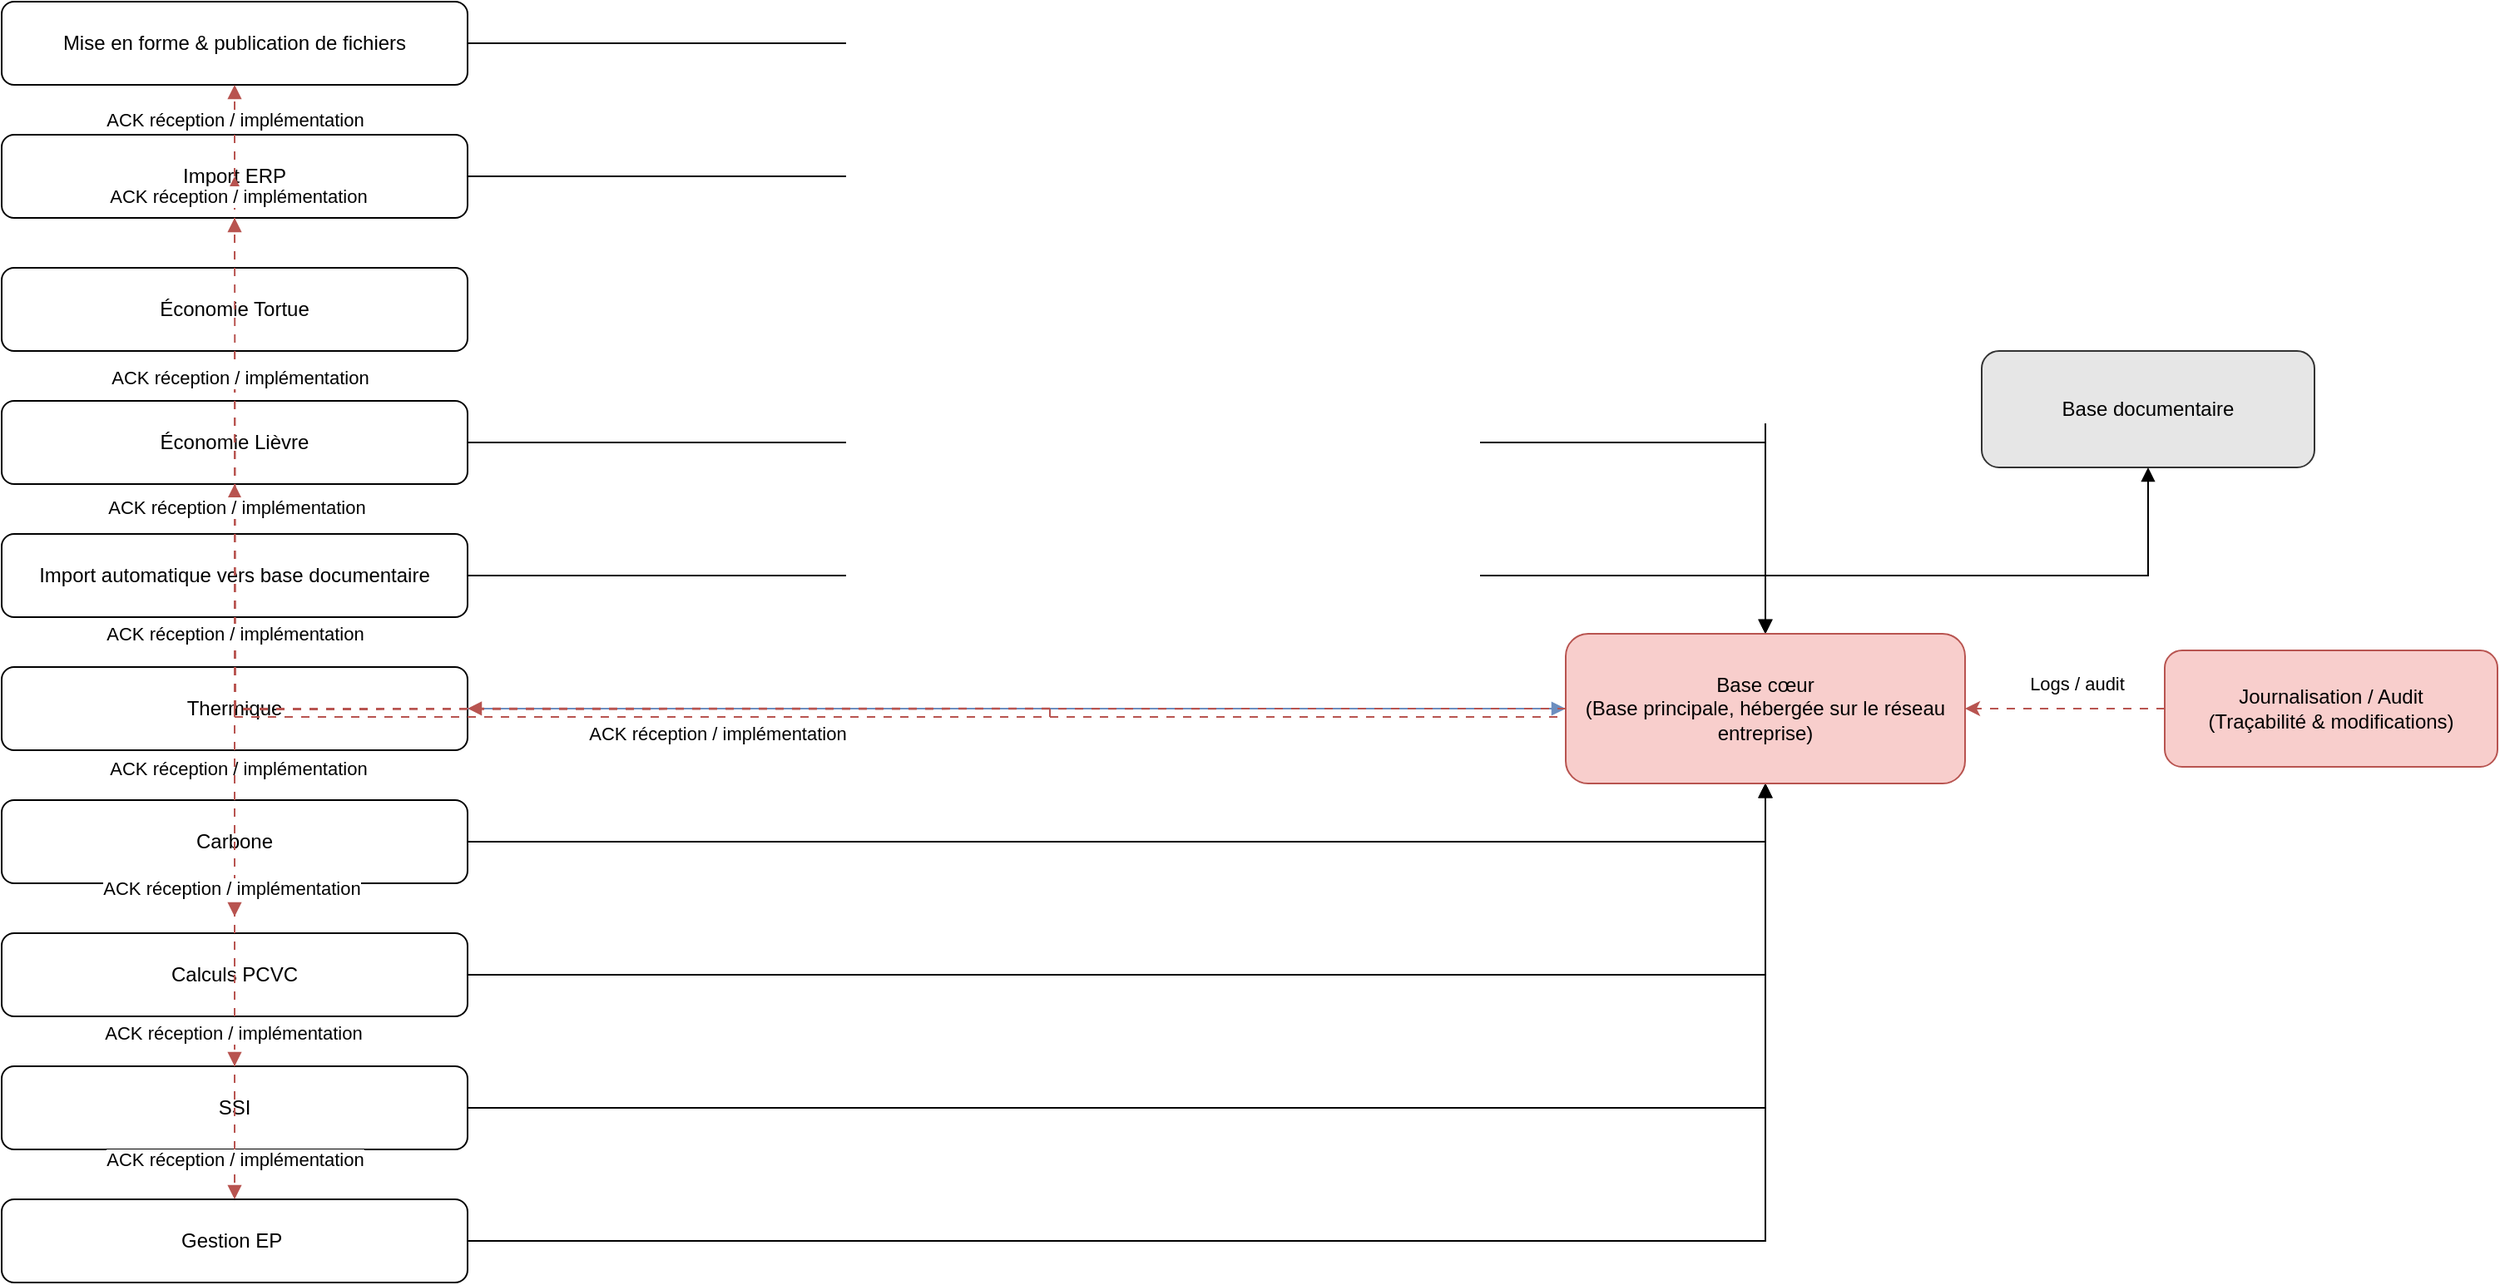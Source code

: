 <mxfile version="28.2.3">
  <diagram name="Page-1" id="2E0-uLZ9zxOjWy84BHay">
    <mxGraphModel dx="2593" dy="2582" grid="1" gridSize="10" guides="1" tooltips="1" connect="1" arrows="1" fold="1" page="1" pageScale="1" pageWidth="827" pageHeight="1169" math="0" shadow="0">
      <root>
        <mxCell id="0" />
        <mxCell id="1" parent="0" />
        <mxCell id="sQG2SjZCFhm0E2JJy6Ls-8" value="Thermique" style="rounded=1;whiteSpace=wrap;html=1;" vertex="1" parent="1">
          <mxGeometry x="120" y="280" width="280" height="50" as="geometry" />
        </mxCell>
        <mxCell id="sQG2SjZCFhm0E2JJy6Ls-2" value="Base documentaire" style="rounded=1;whiteSpace=wrap;html=1;fillColor=#e6e6e6;strokeColor=#333333;" vertex="1" parent="1">
          <mxGeometry x="1310" y="90" width="200" height="70" as="geometry" />
        </mxCell>
        <mxCell id="sQG2SjZCFhm0E2JJy6Ls-3" value="Journalisation / Audit&lt;br/&gt;(Traçabilité &amp; modifications)" style="rounded=1;whiteSpace=wrap;html=1;fillColor=#f8cecc;strokeColor=#b85450;" vertex="1" parent="1">
          <mxGeometry x="1420" y="270" width="200" height="70" as="geometry" />
        </mxCell>
        <mxCell id="sQG2SjZCFhm0E2JJy6Ls-4" value="Mise en forme &amp; publication de fichiers" style="rounded=1;whiteSpace=wrap;html=1;" vertex="1" parent="1">
          <mxGeometry x="120" y="-120" width="280" height="50" as="geometry" />
        </mxCell>
        <mxCell id="sQG2SjZCFhm0E2JJy6Ls-5" value="Import ERP" style="rounded=1;whiteSpace=wrap;html=1;" vertex="1" parent="1">
          <mxGeometry x="120" y="-40" width="280" height="50" as="geometry" />
        </mxCell>
        <mxCell id="sQG2SjZCFhm0E2JJy6Ls-6" value="Économie Lièvre" style="rounded=1;whiteSpace=wrap;html=1;" vertex="1" parent="1">
          <mxGeometry x="120" y="120" width="280" height="50" as="geometry" />
        </mxCell>
        <mxCell id="sQG2SjZCFhm0E2JJy6Ls-7" value="Import automatique vers base documentaire" style="rounded=1;whiteSpace=wrap;html=1;" vertex="1" parent="1">
          <mxGeometry x="120" y="200" width="280" height="50" as="geometry" />
        </mxCell>
        <mxCell id="sQG2SjZCFhm0E2JJy6Ls-9" value="Carbone" style="rounded=1;whiteSpace=wrap;html=1;" vertex="1" parent="1">
          <mxGeometry x="120" y="360" width="280" height="50" as="geometry" />
        </mxCell>
        <mxCell id="sQG2SjZCFhm0E2JJy6Ls-10" value="Calculs PCVC" style="rounded=1;whiteSpace=wrap;html=1;" vertex="1" parent="1">
          <mxGeometry x="120" y="440" width="280" height="50" as="geometry" />
        </mxCell>
        <mxCell id="sQG2SjZCFhm0E2JJy6Ls-12" value="Gestion EP&amp;nbsp;" style="rounded=1;whiteSpace=wrap;html=1;" vertex="1" parent="1">
          <mxGeometry x="120" y="600" width="280" height="50" as="geometry" />
        </mxCell>
        <mxCell id="sQG2SjZCFhm0E2JJy6Ls-13" value="" style="endArrow=block;html=1;edgeStyle=orthogonalEdgeStyle;rounded=0;" edge="1" parent="1" source="sQG2SjZCFhm0E2JJy6Ls-4" target="sQG2SjZCFhm0E2JJy6Ls-1">
          <mxGeometry relative="1" as="geometry" />
        </mxCell>
        <mxCell id="sQG2SjZCFhm0E2JJy6Ls-14" value="" style="endArrow=block;html=1;edgeStyle=orthogonalEdgeStyle;rounded=0;" edge="1" parent="1" source="sQG2SjZCFhm0E2JJy6Ls-5" target="sQG2SjZCFhm0E2JJy6Ls-1">
          <mxGeometry relative="1" as="geometry" />
        </mxCell>
        <mxCell id="sQG2SjZCFhm0E2JJy6Ls-15" value="" style="endArrow=block;html=1;edgeStyle=orthogonalEdgeStyle;rounded=0;" edge="1" parent="1" source="sQG2SjZCFhm0E2JJy6Ls-6" target="sQG2SjZCFhm0E2JJy6Ls-1">
          <mxGeometry relative="1" as="geometry" />
        </mxCell>
        <mxCell id="sQG2SjZCFhm0E2JJy6Ls-16" value="" style="endArrow=block;html=1;edgeStyle=orthogonalEdgeStyle;rounded=0;fillColor=#dae8fc;strokeColor=#6c8ebf;" edge="1" parent="1" source="sQG2SjZCFhm0E2JJy6Ls-8" target="sQG2SjZCFhm0E2JJy6Ls-1">
          <mxGeometry relative="1" as="geometry" />
        </mxCell>
        <mxCell id="sQG2SjZCFhm0E2JJy6Ls-17" value="" style="endArrow=block;html=1;edgeStyle=orthogonalEdgeStyle;rounded=0;" edge="1" parent="1" source="sQG2SjZCFhm0E2JJy6Ls-9" target="sQG2SjZCFhm0E2JJy6Ls-1">
          <mxGeometry relative="1" as="geometry" />
        </mxCell>
        <mxCell id="sQG2SjZCFhm0E2JJy6Ls-18" value="" style="endArrow=block;html=1;edgeStyle=orthogonalEdgeStyle;rounded=0;" edge="1" parent="1" source="sQG2SjZCFhm0E2JJy6Ls-10" target="sQG2SjZCFhm0E2JJy6Ls-1">
          <mxGeometry relative="1" as="geometry" />
        </mxCell>
        <mxCell id="sQG2SjZCFhm0E2JJy6Ls-19" value="" style="endArrow=block;html=1;edgeStyle=orthogonalEdgeStyle;rounded=0;" edge="1" parent="1" source="sQG2SjZCFhm0E2JJy6Ls-11" target="sQG2SjZCFhm0E2JJy6Ls-1">
          <mxGeometry relative="1" as="geometry" />
        </mxCell>
        <mxCell id="sQG2SjZCFhm0E2JJy6Ls-20" value="" style="endArrow=block;html=1;edgeStyle=orthogonalEdgeStyle;rounded=0;" edge="1" parent="1" source="sQG2SjZCFhm0E2JJy6Ls-12" target="sQG2SjZCFhm0E2JJy6Ls-1">
          <mxGeometry relative="1" as="geometry" />
        </mxCell>
        <mxCell id="sQG2SjZCFhm0E2JJy6Ls-21" value="" style="endArrow=block;html=1;edgeStyle=orthogonalEdgeStyle;rounded=0;" edge="1" parent="1" source="sQG2SjZCFhm0E2JJy6Ls-7" target="sQG2SjZCFhm0E2JJy6Ls-2">
          <mxGeometry relative="1" as="geometry" />
        </mxCell>
        <mxCell id="sQG2SjZCFhm0E2JJy6Ls-22" value="" style="endArrow=block;dashed=1;dashPattern=5 5;strokeColor=#b85450;html=1;edgeStyle=orthogonalEdgeStyle;rounded=0;fillColor=#f8cecc;exitX=0;exitY=0.5;exitDx=0;exitDy=0;" edge="1" parent="1" source="sQG2SjZCFhm0E2JJy6Ls-1">
          <mxGeometry x="-0.336" y="-95" relative="1" as="geometry">
            <mxPoint x="750" y="310" as="sourcePoint" />
            <mxPoint x="260" y="-70" as="targetPoint" />
            <Array as="points">
              <mxPoint x="750" y="310" />
              <mxPoint x="260" y="310" />
            </Array>
            <mxPoint as="offset" />
          </mxGeometry>
        </mxCell>
        <mxCell id="sQG2SjZCFhm0E2JJy6Ls-23" value="" style="endArrow=block;dashed=1;dashPattern=5 5;strokeColor=#b85450;html=1;edgeStyle=orthogonalEdgeStyle;rounded=0;fillColor=#f8cecc;" edge="1" parent="1">
          <mxGeometry x="-0.284" y="-55" relative="1" as="geometry">
            <mxPoint x="750" y="304.98" as="sourcePoint" />
            <mxPoint x="260" y="-15.02" as="targetPoint" />
            <Array as="points">
              <mxPoint x="260" y="304.98" />
            </Array>
            <mxPoint as="offset" />
          </mxGeometry>
        </mxCell>
        <mxCell id="sQG2SjZCFhm0E2JJy6Ls-39" value="ACK réception / implémentation" style="edgeLabel;html=1;align=center;verticalAlign=middle;resizable=0;points=[];" vertex="1" connectable="0" parent="sQG2SjZCFhm0E2JJy6Ls-23">
          <mxGeometry x="0.972" y="-2" relative="1" as="geometry">
            <mxPoint as="offset" />
          </mxGeometry>
        </mxCell>
        <mxCell id="sQG2SjZCFhm0E2JJy6Ls-24" value="" style="endArrow=block;dashed=1;dashPattern=5 5;strokeColor=#b85450;html=1;edgeStyle=orthogonalEdgeStyle;rounded=0;fillColor=#f8cecc;" edge="1" parent="1">
          <mxGeometry x="-0.148" y="-75" relative="1" as="geometry">
            <mxPoint x="750" y="305" as="sourcePoint" />
            <mxPoint x="260" y="170" as="targetPoint" />
            <Array as="points">
              <mxPoint x="260" y="305" />
            </Array>
            <mxPoint as="offset" />
          </mxGeometry>
        </mxCell>
        <mxCell id="sQG2SjZCFhm0E2JJy6Ls-25" value="" style="endArrow=block;dashed=1;dashPattern=5 5;strokeColor=#b85450;html=1;edgeStyle=orthogonalEdgeStyle;rounded=0;fillColor=#f8cecc;" edge="1" parent="1">
          <mxGeometry x="0.263" y="-85" relative="1" as="geometry">
            <mxPoint x="750" y="304.92" as="sourcePoint" />
            <mxPoint x="400" y="304.92" as="targetPoint" />
            <Array as="points">
              <mxPoint x="550" y="304.92" />
              <mxPoint x="550" y="304.92" />
            </Array>
            <mxPoint as="offset" />
          </mxGeometry>
        </mxCell>
        <mxCell id="sQG2SjZCFhm0E2JJy6Ls-27" value="" style="endArrow=block;dashed=1;dashPattern=5 5;strokeColor=#b85450;html=1;edgeStyle=orthogonalEdgeStyle;rounded=0;fillColor=#f8cecc;entryX=0.5;entryY=0;entryDx=0;entryDy=0;exitX=0;exitY=0.5;exitDx=0;exitDy=0;" edge="1" parent="1" source="sQG2SjZCFhm0E2JJy6Ls-1">
          <mxGeometry x="-0.148" y="-45" relative="1" as="geometry">
            <mxPoint x="780" y="260" as="sourcePoint" />
            <mxPoint x="260" y="430" as="targetPoint" />
            <Array as="points">
              <mxPoint x="1150" y="310" />
              <mxPoint x="260" y="310" />
            </Array>
            <mxPoint as="offset" />
          </mxGeometry>
        </mxCell>
        <mxCell id="sQG2SjZCFhm0E2JJy6Ls-28" value="" style="endArrow=block;dashed=1;dashPattern=5 5;strokeColor=#b85450;html=1;edgeStyle=orthogonalEdgeStyle;rounded=0;fillColor=#f8cecc;entryX=0.5;entryY=0;entryDx=0;entryDy=0;" edge="1" parent="1">
          <mxGeometry x="-0.222" y="-25" relative="1" as="geometry">
            <mxPoint x="750" y="305" as="sourcePoint" />
            <mxPoint x="260" y="520" as="targetPoint" />
            <Array as="points">
              <mxPoint x="260" y="305" />
            </Array>
            <mxPoint as="offset" />
          </mxGeometry>
        </mxCell>
        <mxCell id="sQG2SjZCFhm0E2JJy6Ls-30" value="Logs / audit" style="dashed=1;dashPattern=5 5;strokeColor=#b85450;html=1;edgeStyle=orthogonalEdgeStyle;rounded=0;fillColor=#f8cecc;" edge="1" parent="1" source="sQG2SjZCFhm0E2JJy6Ls-3" target="sQG2SjZCFhm0E2JJy6Ls-1">
          <mxGeometry x="-0.111" y="-15" relative="1" as="geometry">
            <mxPoint as="offset" />
          </mxGeometry>
        </mxCell>
        <mxCell id="sQG2SjZCFhm0E2JJy6Ls-31" value="Économie Tortue" style="rounded=1;whiteSpace=wrap;html=1;" vertex="1" parent="1">
          <mxGeometry x="120" y="40" width="280" height="50" as="geometry" />
        </mxCell>
        <mxCell id="sQG2SjZCFhm0E2JJy6Ls-1" value="Base cœur&lt;br/&gt;(Base principale, hébergée sur le réseau entreprise)" style="rounded=1;whiteSpace=wrap;html=1;fillColor=#f8cecc;strokeColor=#b85450;" vertex="1" parent="1">
          <mxGeometry x="1060" y="260" width="240" height="90" as="geometry" />
        </mxCell>
        <mxCell id="sQG2SjZCFhm0E2JJy6Ls-32" value="ACK réception / implémentation" style="endArrow=block;dashed=1;dashPattern=5 5;strokeColor=#b85450;html=1;edgeStyle=orthogonalEdgeStyle;rounded=0;entryX=0.5;entryY=1;entryDx=0;entryDy=0;fillColor=#f8cecc;" edge="1" parent="1">
          <mxGeometry x="-0.2" y="15" relative="1" as="geometry">
            <mxPoint x="940" y="305" as="sourcePoint" />
            <mxPoint x="260" y="10" as="targetPoint" />
            <mxPoint as="offset" />
          </mxGeometry>
        </mxCell>
        <mxCell id="sQG2SjZCFhm0E2JJy6Ls-40" value="ACK réception / implémentation" style="edgeLabel;html=1;align=center;verticalAlign=middle;resizable=0;points=[];" vertex="1" connectable="0" parent="sQG2SjZCFhm0E2JJy6Ls-32">
          <mxGeometry x="0.966" relative="1" as="geometry">
            <mxPoint y="233" as="offset" />
          </mxGeometry>
        </mxCell>
        <mxCell id="sQG2SjZCFhm0E2JJy6Ls-41" value="ACK réception / implémentation" style="edgeLabel;html=1;align=center;verticalAlign=middle;resizable=0;points=[];" vertex="1" connectable="0" parent="sQG2SjZCFhm0E2JJy6Ls-32">
          <mxGeometry x="0.803" y="-3" relative="1" as="geometry">
            <mxPoint as="offset" />
          </mxGeometry>
        </mxCell>
        <mxCell id="sQG2SjZCFhm0E2JJy6Ls-43" value="ACK réception / implémentation" style="edgeLabel;html=1;align=center;verticalAlign=middle;resizable=0;points=[];" vertex="1" connectable="0" parent="sQG2SjZCFhm0E2JJy6Ls-32">
          <mxGeometry x="0.643" y="2" relative="1" as="geometry">
            <mxPoint x="2" as="offset" />
          </mxGeometry>
        </mxCell>
        <mxCell id="sQG2SjZCFhm0E2JJy6Ls-48" value="ACK réception / implémentation" style="edgeLabel;html=1;align=center;verticalAlign=middle;resizable=0;points=[];" vertex="1" connectable="0" parent="sQG2SjZCFhm0E2JJy6Ls-32">
          <mxGeometry x="0.465" y="-1" relative="1" as="geometry">
            <mxPoint y="70" as="offset" />
          </mxGeometry>
        </mxCell>
        <mxCell id="sQG2SjZCFhm0E2JJy6Ls-60" value="ACK réception / implémentation" style="edgeLabel;html=1;align=center;verticalAlign=middle;resizable=0;points=[];" vertex="1" connectable="0" parent="sQG2SjZCFhm0E2JJy6Ls-32">
          <mxGeometry x="0.706" relative="1" as="geometry">
            <mxPoint y="-203" as="offset" />
          </mxGeometry>
        </mxCell>
        <mxCell id="sQG2SjZCFhm0E2JJy6Ls-11" value="SSI" style="rounded=1;whiteSpace=wrap;html=1;" vertex="1" parent="1">
          <mxGeometry x="120" y="520" width="280" height="50" as="geometry" />
        </mxCell>
        <mxCell id="sQG2SjZCFhm0E2JJy6Ls-29" value="" style="endArrow=block;dashed=1;dashPattern=5 5;strokeColor=#b85450;html=1;edgeStyle=orthogonalEdgeStyle;rounded=0;entryX=0.5;entryY=0;entryDx=0;entryDy=0;fillColor=#f8cecc;exitX=0;exitY=0.5;exitDx=0;exitDy=0;" edge="1" parent="1" source="sQG2SjZCFhm0E2JJy6Ls-1">
          <mxGeometry x="-0.256" y="-35" relative="1" as="geometry">
            <mxPoint x="969.94" y="304.97" as="sourcePoint" />
            <mxPoint x="260" y="600" as="targetPoint" />
            <Array as="points">
              <mxPoint x="1060" y="305" />
              <mxPoint x="260" y="305" />
            </Array>
            <mxPoint as="offset" />
          </mxGeometry>
        </mxCell>
        <mxCell id="sQG2SjZCFhm0E2JJy6Ls-49" value="ACK réception / implémentation" style="edgeLabel;html=1;align=center;verticalAlign=middle;resizable=0;points=[];" vertex="1" connectable="0" parent="sQG2SjZCFhm0E2JJy6Ls-29">
          <mxGeometry x="0.658" y="-2" relative="1" as="geometry">
            <mxPoint as="offset" />
          </mxGeometry>
        </mxCell>
        <mxCell id="sQG2SjZCFhm0E2JJy6Ls-50" value="ACK réception / implémentation" style="edgeLabel;html=1;align=center;verticalAlign=middle;resizable=0;points=[];" vertex="1" connectable="0" parent="sQG2SjZCFhm0E2JJy6Ls-29">
          <mxGeometry x="0.817" y="-1" relative="1" as="geometry">
            <mxPoint as="offset" />
          </mxGeometry>
        </mxCell>
        <mxCell id="sQG2SjZCFhm0E2JJy6Ls-51" value="ACK réception / implémentation" style="edgeLabel;html=1;align=center;verticalAlign=middle;resizable=0;points=[];" vertex="1" connectable="0" parent="sQG2SjZCFhm0E2JJy6Ls-29">
          <mxGeometry x="0.956" relative="1" as="geometry">
            <mxPoint as="offset" />
          </mxGeometry>
        </mxCell>
      </root>
    </mxGraphModel>
  </diagram>
</mxfile>
